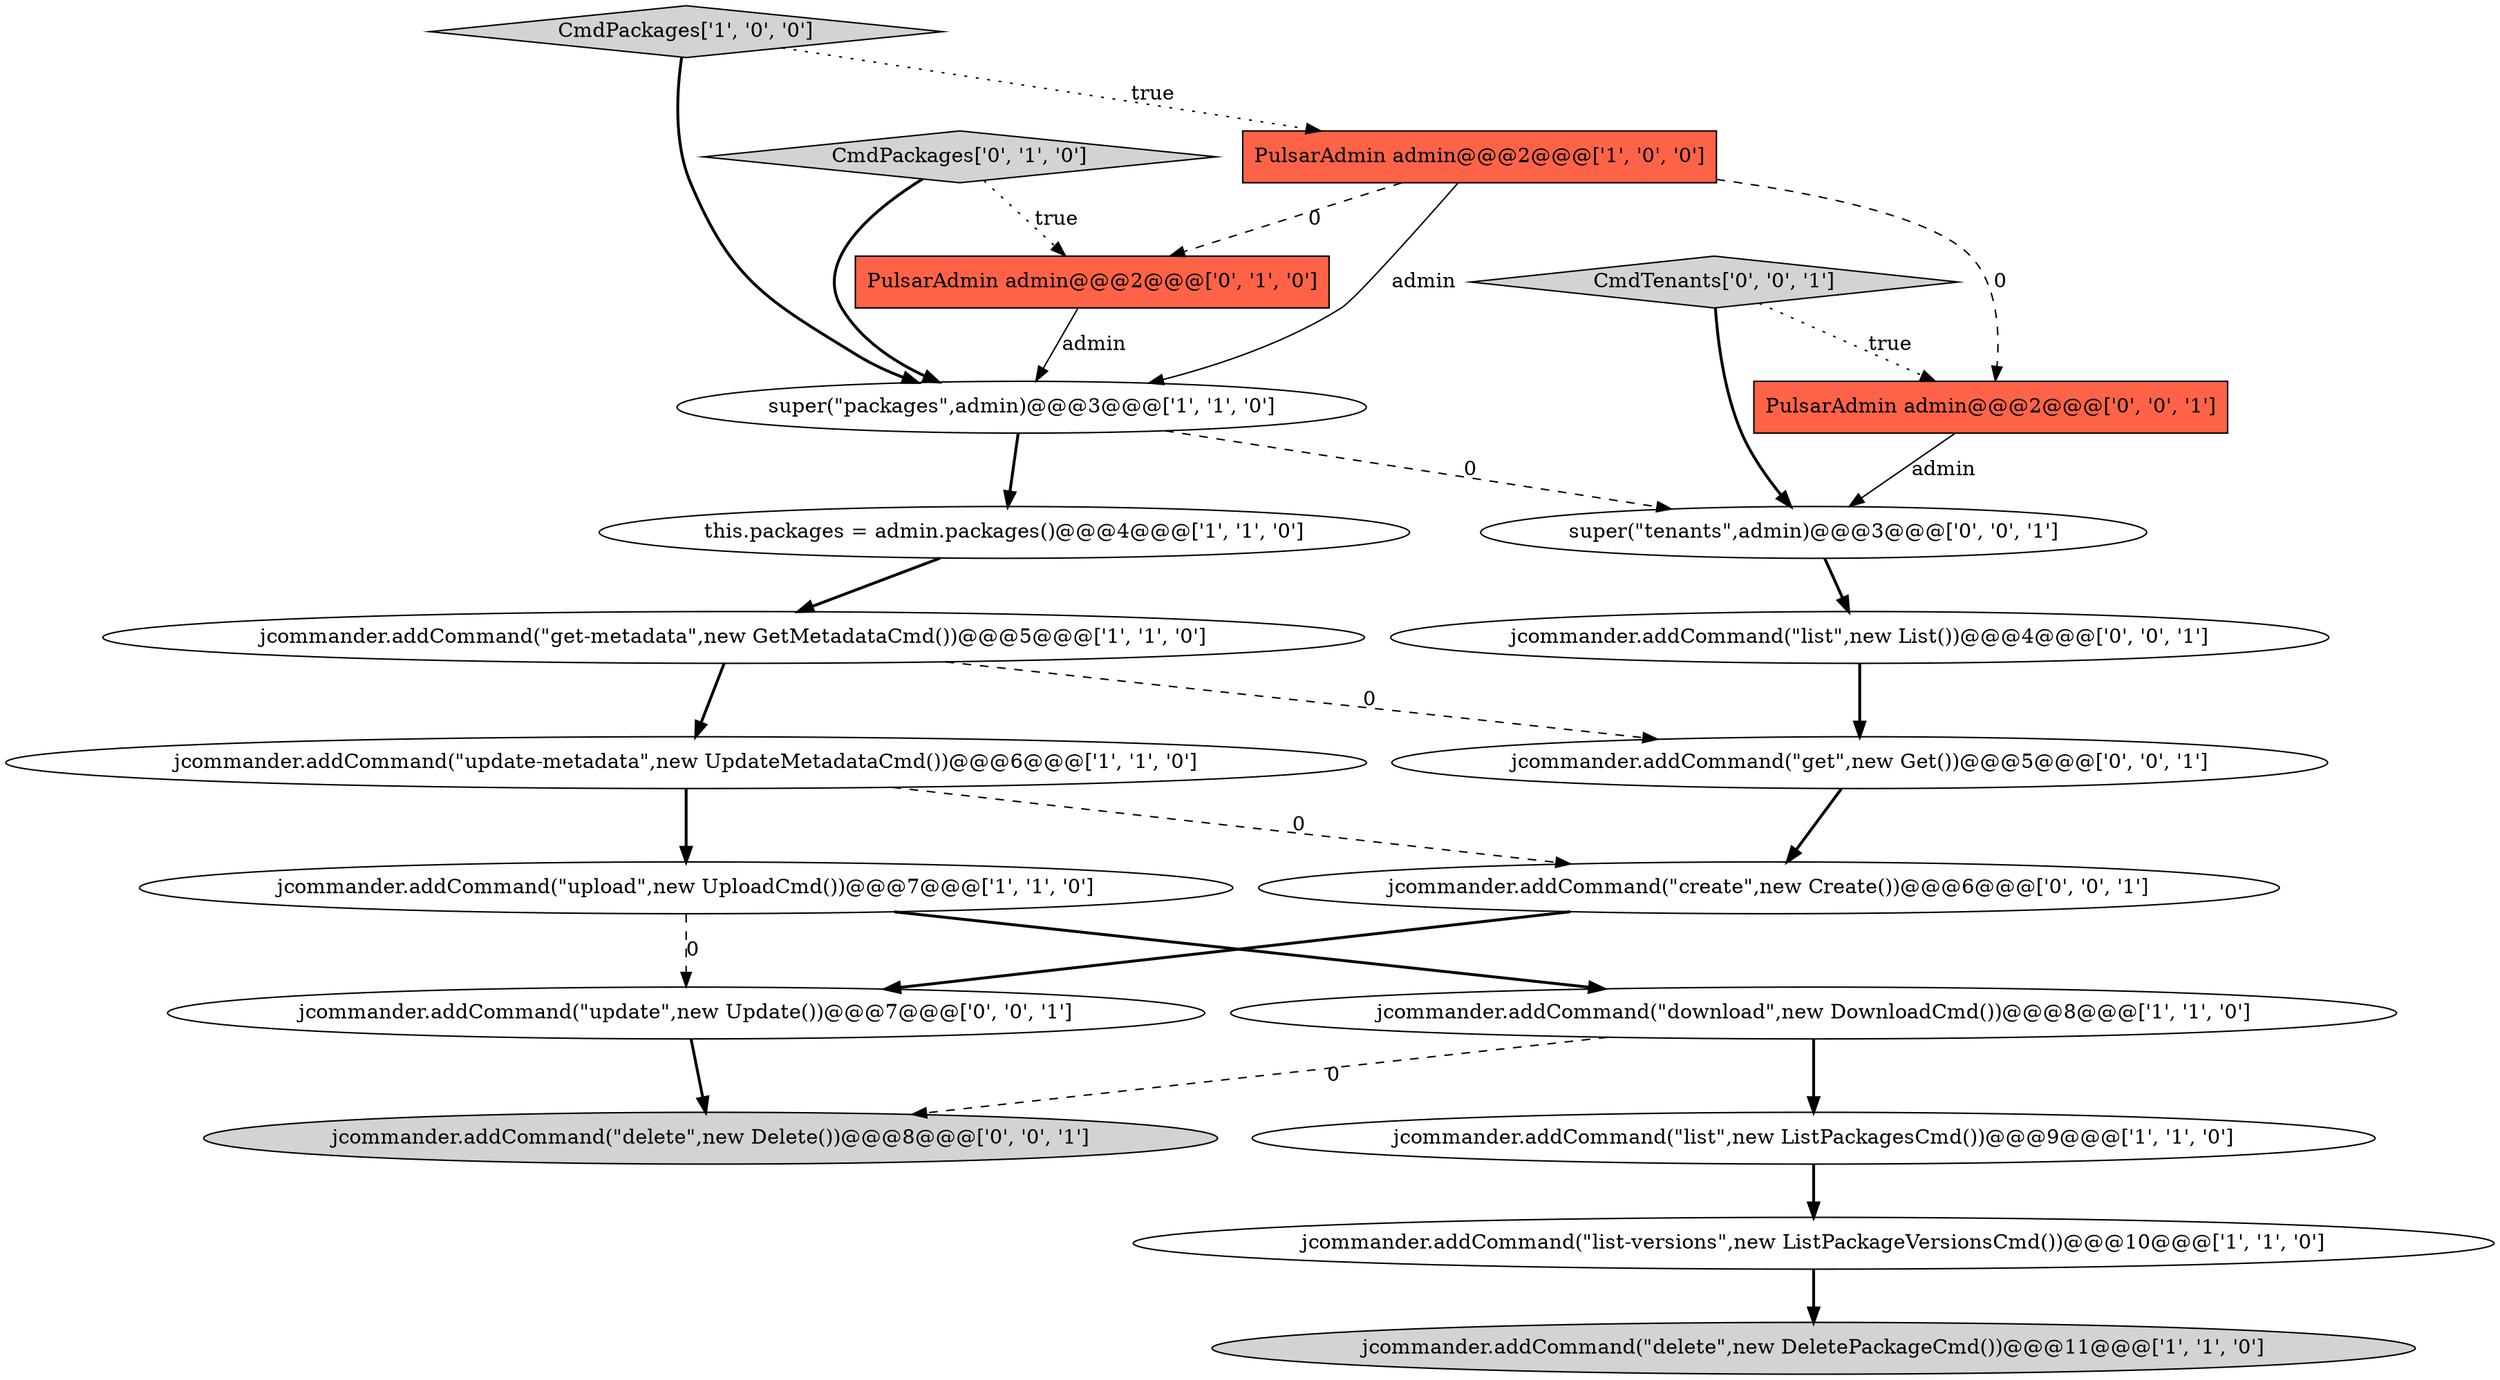 digraph {
5 [style = filled, label = "CmdPackages['1', '0', '0']", fillcolor = lightgray, shape = diamond image = "AAA0AAABBB1BBB"];
10 [style = filled, label = "this.packages = admin.packages()@@@4@@@['1', '1', '0']", fillcolor = white, shape = ellipse image = "AAA0AAABBB1BBB"];
17 [style = filled, label = "PulsarAdmin admin@@@2@@@['0', '0', '1']", fillcolor = tomato, shape = box image = "AAA0AAABBB3BBB"];
4 [style = filled, label = "jcommander.addCommand(\"delete\",new DeletePackageCmd())@@@11@@@['1', '1', '0']", fillcolor = lightgray, shape = ellipse image = "AAA0AAABBB1BBB"];
20 [style = filled, label = "jcommander.addCommand(\"list\",new List())@@@4@@@['0', '0', '1']", fillcolor = white, shape = ellipse image = "AAA0AAABBB3BBB"];
11 [style = filled, label = "CmdPackages['0', '1', '0']", fillcolor = lightgray, shape = diamond image = "AAA0AAABBB2BBB"];
0 [style = filled, label = "jcommander.addCommand(\"update-metadata\",new UpdateMetadataCmd())@@@6@@@['1', '1', '0']", fillcolor = white, shape = ellipse image = "AAA0AAABBB1BBB"];
2 [style = filled, label = "jcommander.addCommand(\"get-metadata\",new GetMetadataCmd())@@@5@@@['1', '1', '0']", fillcolor = white, shape = ellipse image = "AAA0AAABBB1BBB"];
18 [style = filled, label = "CmdTenants['0', '0', '1']", fillcolor = lightgray, shape = diamond image = "AAA0AAABBB3BBB"];
8 [style = filled, label = "super(\"packages\",admin)@@@3@@@['1', '1', '0']", fillcolor = white, shape = ellipse image = "AAA0AAABBB1BBB"];
14 [style = filled, label = "super(\"tenants\",admin)@@@3@@@['0', '0', '1']", fillcolor = white, shape = ellipse image = "AAA0AAABBB3BBB"];
19 [style = filled, label = "jcommander.addCommand(\"update\",new Update())@@@7@@@['0', '0', '1']", fillcolor = white, shape = ellipse image = "AAA0AAABBB3BBB"];
9 [style = filled, label = "jcommander.addCommand(\"download\",new DownloadCmd())@@@8@@@['1', '1', '0']", fillcolor = white, shape = ellipse image = "AAA0AAABBB1BBB"];
7 [style = filled, label = "jcommander.addCommand(\"upload\",new UploadCmd())@@@7@@@['1', '1', '0']", fillcolor = white, shape = ellipse image = "AAA0AAABBB1BBB"];
1 [style = filled, label = "PulsarAdmin admin@@@2@@@['1', '0', '0']", fillcolor = tomato, shape = box image = "AAA1AAABBB1BBB"];
15 [style = filled, label = "jcommander.addCommand(\"get\",new Get())@@@5@@@['0', '0', '1']", fillcolor = white, shape = ellipse image = "AAA0AAABBB3BBB"];
16 [style = filled, label = "jcommander.addCommand(\"create\",new Create())@@@6@@@['0', '0', '1']", fillcolor = white, shape = ellipse image = "AAA0AAABBB3BBB"];
3 [style = filled, label = "jcommander.addCommand(\"list\",new ListPackagesCmd())@@@9@@@['1', '1', '0']", fillcolor = white, shape = ellipse image = "AAA0AAABBB1BBB"];
12 [style = filled, label = "PulsarAdmin admin@@@2@@@['0', '1', '0']", fillcolor = tomato, shape = box image = "AAA1AAABBB2BBB"];
6 [style = filled, label = "jcommander.addCommand(\"list-versions\",new ListPackageVersionsCmd())@@@10@@@['1', '1', '0']", fillcolor = white, shape = ellipse image = "AAA0AAABBB1BBB"];
13 [style = filled, label = "jcommander.addCommand(\"delete\",new Delete())@@@8@@@['0', '0', '1']", fillcolor = lightgray, shape = ellipse image = "AAA0AAABBB3BBB"];
8->10 [style = bold, label=""];
5->8 [style = bold, label=""];
1->8 [style = solid, label="admin"];
5->1 [style = dotted, label="true"];
11->12 [style = dotted, label="true"];
0->16 [style = dashed, label="0"];
3->6 [style = bold, label=""];
12->8 [style = solid, label="admin"];
8->14 [style = dashed, label="0"];
16->19 [style = bold, label=""];
15->16 [style = bold, label=""];
0->7 [style = bold, label=""];
2->15 [style = dashed, label="0"];
7->9 [style = bold, label=""];
1->12 [style = dashed, label="0"];
6->4 [style = bold, label=""];
2->0 [style = bold, label=""];
1->17 [style = dashed, label="0"];
19->13 [style = bold, label=""];
7->19 [style = dashed, label="0"];
9->13 [style = dashed, label="0"];
17->14 [style = solid, label="admin"];
9->3 [style = bold, label=""];
11->8 [style = bold, label=""];
10->2 [style = bold, label=""];
18->17 [style = dotted, label="true"];
20->15 [style = bold, label=""];
18->14 [style = bold, label=""];
14->20 [style = bold, label=""];
}
